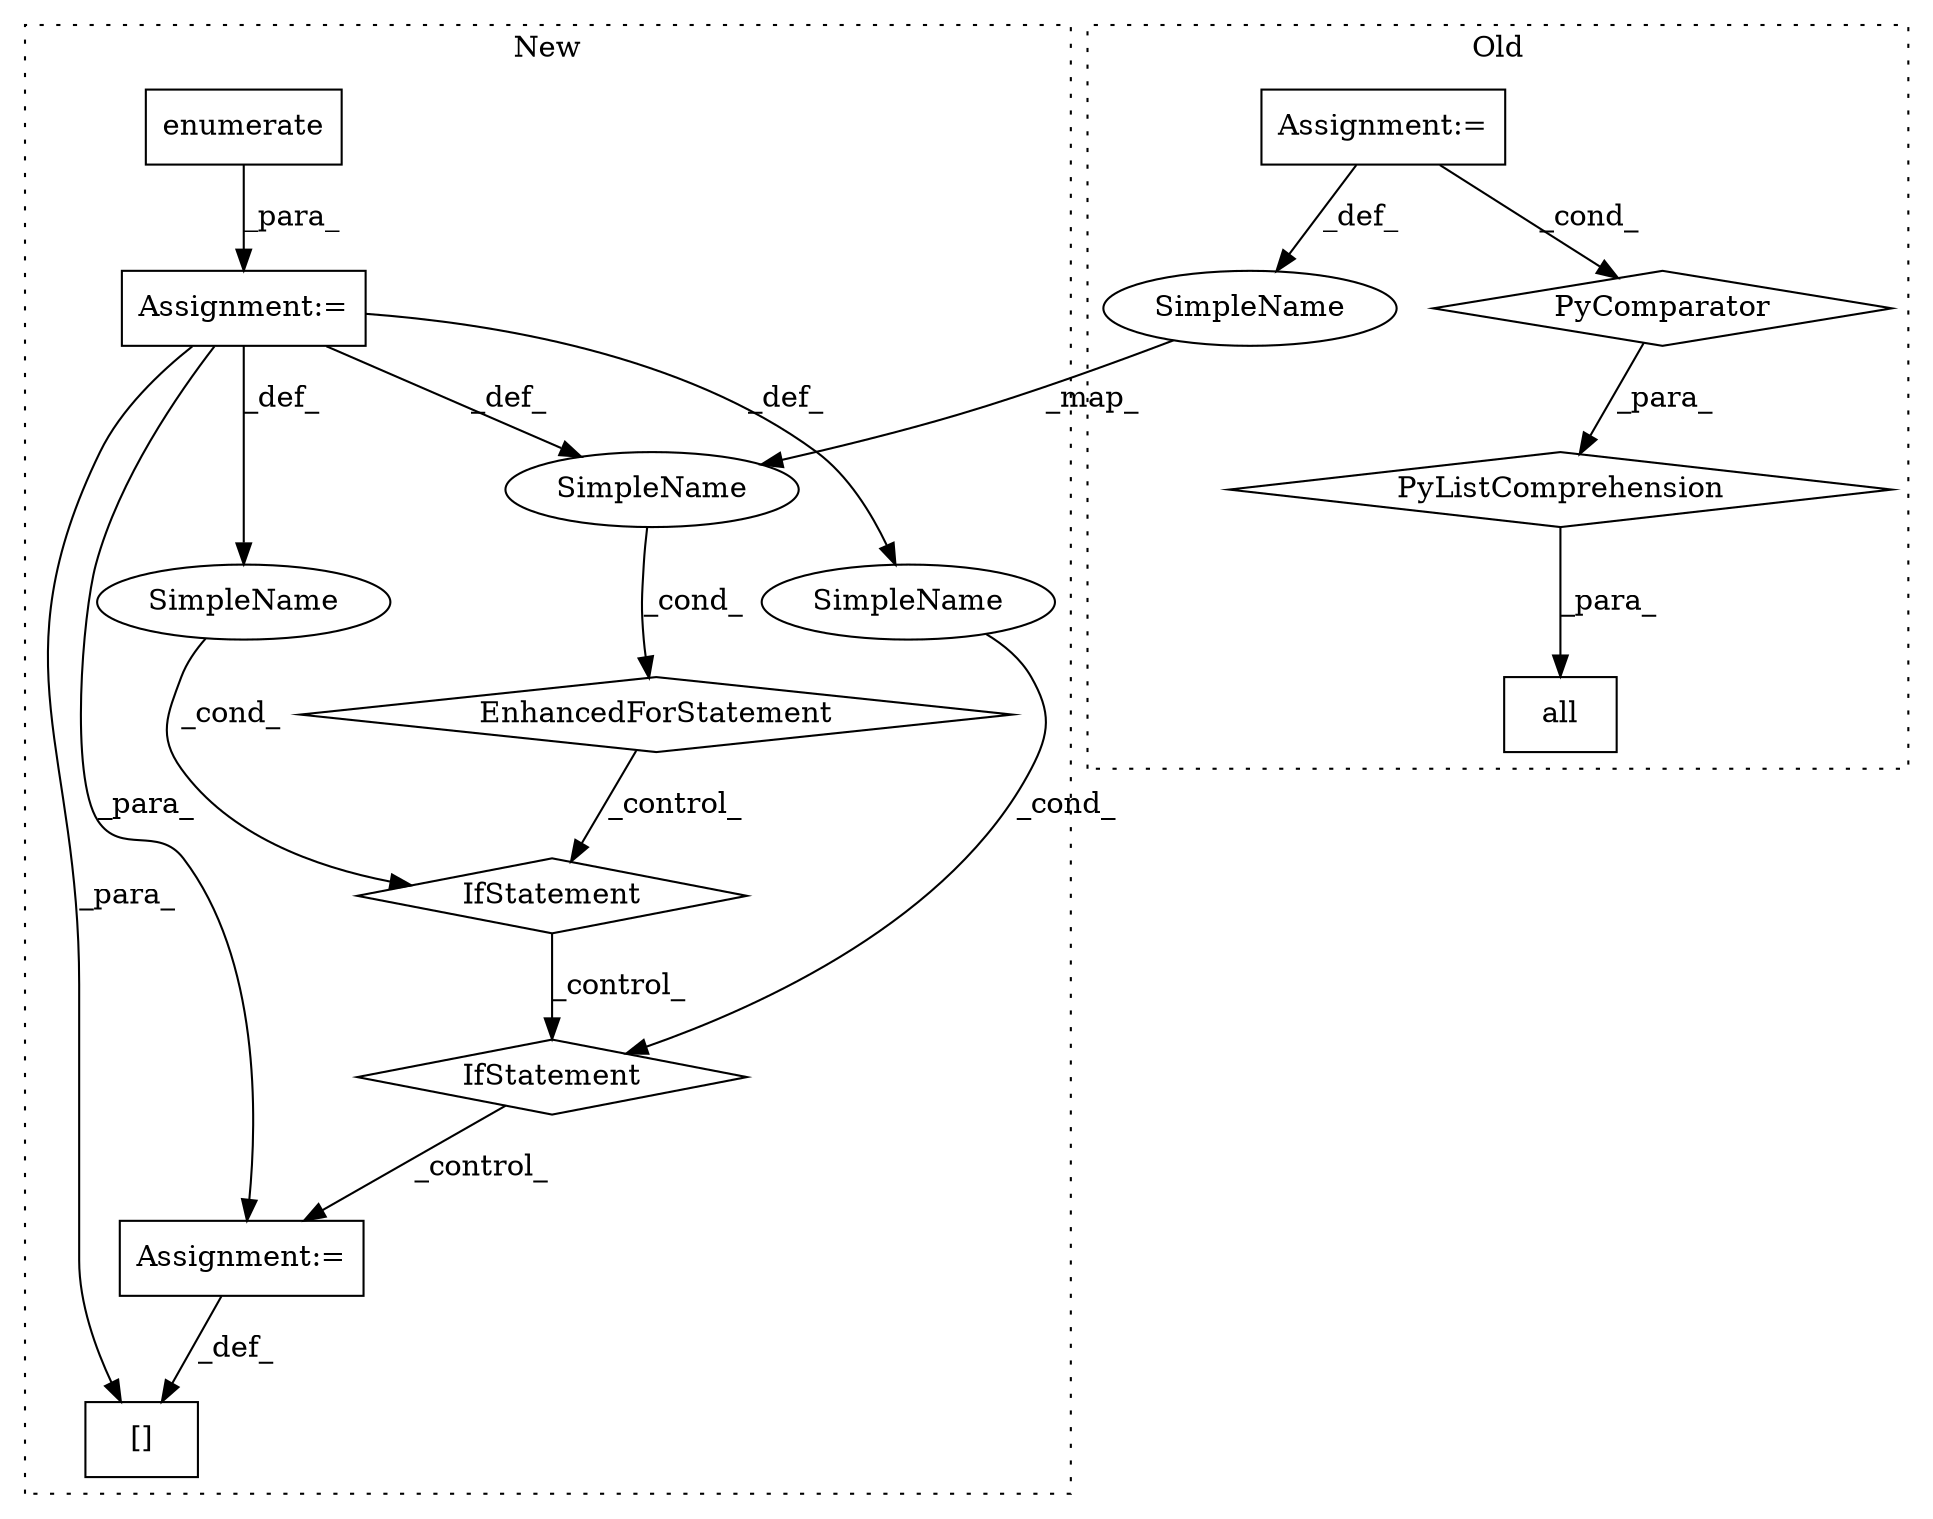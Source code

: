 digraph G {
subgraph cluster0 {
1 [label="all" a="32" s="3145,3291" l="17,-5" shape="box"];
11 [label="PyListComprehension" a="109" s="3162" l="129" shape="diamond"];
12 [label="PyComparator" a="113" s="3241" l="42" shape="diamond"];
13 [label="Assignment:=" a="7" s="3241" l="42" shape="box"];
15 [label="SimpleName" a="42" s="3244" l="6" shape="ellipse"];
label = "Old";
style="dotted";
}
subgraph cluster1 {
2 [label="enumerate" a="32" s="3511,3522" l="10,1" shape="box"];
3 [label="Assignment:=" a="7" s="3431,3523" l="71,2" shape="box"];
4 [label="EnhancedForStatement" a="70" s="3431,3523" l="71,2" shape="diamond"];
5 [label="IfStatement" a="25" s="3570,3589" l="4,2" shape="diamond"];
6 [label="Assignment:=" a="7" s="3611" l="1" shape="box"];
7 [label="[]" a="2" s="3605,3610" l="2,1" shape="box"];
8 [label="SimpleName" a="42" s="" l="" shape="ellipse"];
9 [label="IfStatement" a="25" s="3535,3556" l="4,2" shape="diamond"];
10 [label="SimpleName" a="42" s="" l="" shape="ellipse"];
14 [label="SimpleName" a="42" s="3506" l="2" shape="ellipse"];
label = "New";
style="dotted";
}
2 -> 3 [label="_para_"];
3 -> 8 [label="_def_"];
3 -> 14 [label="_def_"];
3 -> 7 [label="_para_"];
3 -> 6 [label="_para_"];
3 -> 10 [label="_def_"];
4 -> 9 [label="_control_"];
5 -> 6 [label="_control_"];
6 -> 7 [label="_def_"];
8 -> 5 [label="_cond_"];
9 -> 5 [label="_control_"];
10 -> 9 [label="_cond_"];
11 -> 1 [label="_para_"];
12 -> 11 [label="_para_"];
13 -> 15 [label="_def_"];
13 -> 12 [label="_cond_"];
14 -> 4 [label="_cond_"];
15 -> 14 [label="_map_"];
}